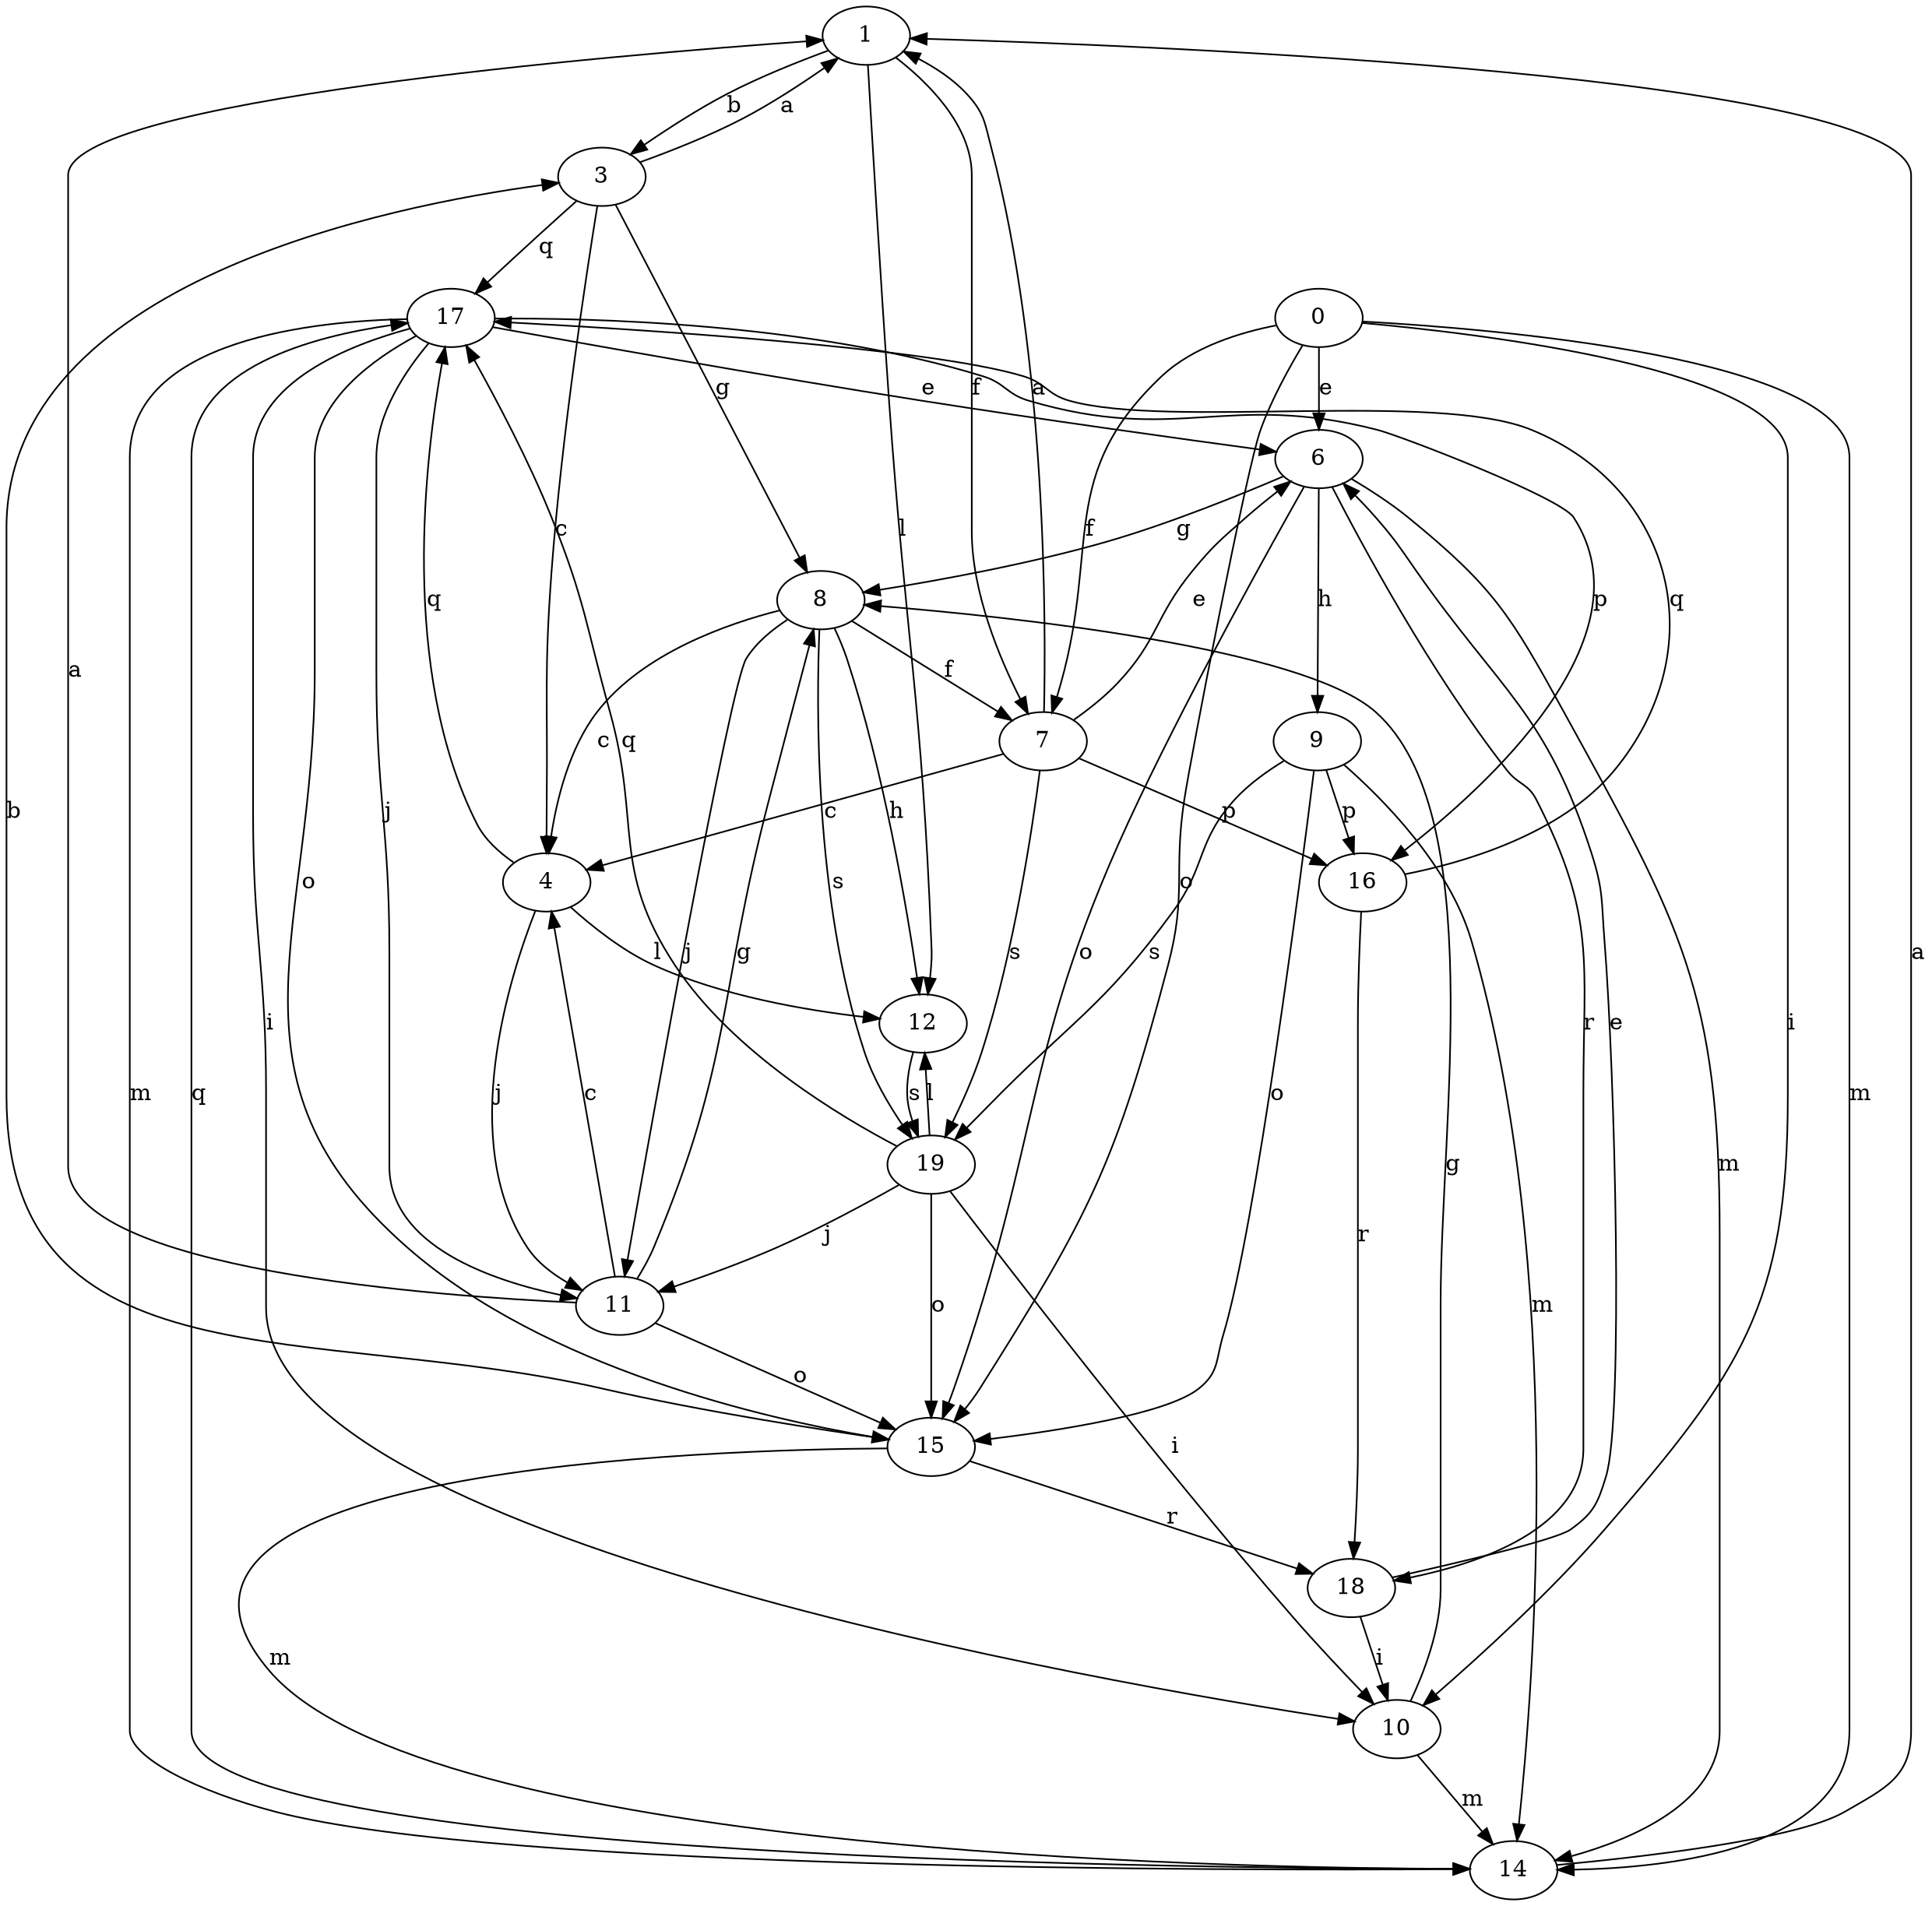 strict digraph  {
1;
3;
4;
6;
7;
8;
9;
10;
11;
12;
14;
15;
16;
17;
0;
18;
19;
1 -> 3  [label=b];
1 -> 7  [label=f];
1 -> 12  [label=l];
3 -> 1  [label=a];
3 -> 4  [label=c];
3 -> 8  [label=g];
3 -> 17  [label=q];
4 -> 11  [label=j];
4 -> 12  [label=l];
4 -> 17  [label=q];
6 -> 8  [label=g];
6 -> 9  [label=h];
6 -> 14  [label=m];
6 -> 15  [label=o];
6 -> 18  [label=r];
7 -> 1  [label=a];
7 -> 4  [label=c];
7 -> 6  [label=e];
7 -> 16  [label=p];
7 -> 19  [label=s];
8 -> 4  [label=c];
8 -> 7  [label=f];
8 -> 11  [label=j];
8 -> 19  [label=s];
8 -> 12  [label=h];
9 -> 14  [label=m];
9 -> 15  [label=o];
9 -> 16  [label=p];
9 -> 19  [label=s];
10 -> 8  [label=g];
10 -> 14  [label=m];
11 -> 1  [label=a];
11 -> 4  [label=c];
11 -> 8  [label=g];
11 -> 15  [label=o];
12 -> 19  [label=s];
14 -> 1  [label=a];
14 -> 17  [label=q];
15 -> 3  [label=b];
15 -> 14  [label=m];
15 -> 18  [label=r];
16 -> 17  [label=q];
16 -> 18  [label=r];
17 -> 6  [label=e];
17 -> 10  [label=i];
17 -> 11  [label=j];
17 -> 14  [label=m];
17 -> 15  [label=o];
17 -> 16  [label=p];
0 -> 6  [label=e];
0 -> 7  [label=f];
0 -> 10  [label=i];
0 -> 14  [label=m];
0 -> 15  [label=o];
18 -> 6  [label=e];
18 -> 10  [label=i];
19 -> 10  [label=i];
19 -> 11  [label=j];
19 -> 12  [label=l];
19 -> 15  [label=o];
19 -> 17  [label=q];
}
